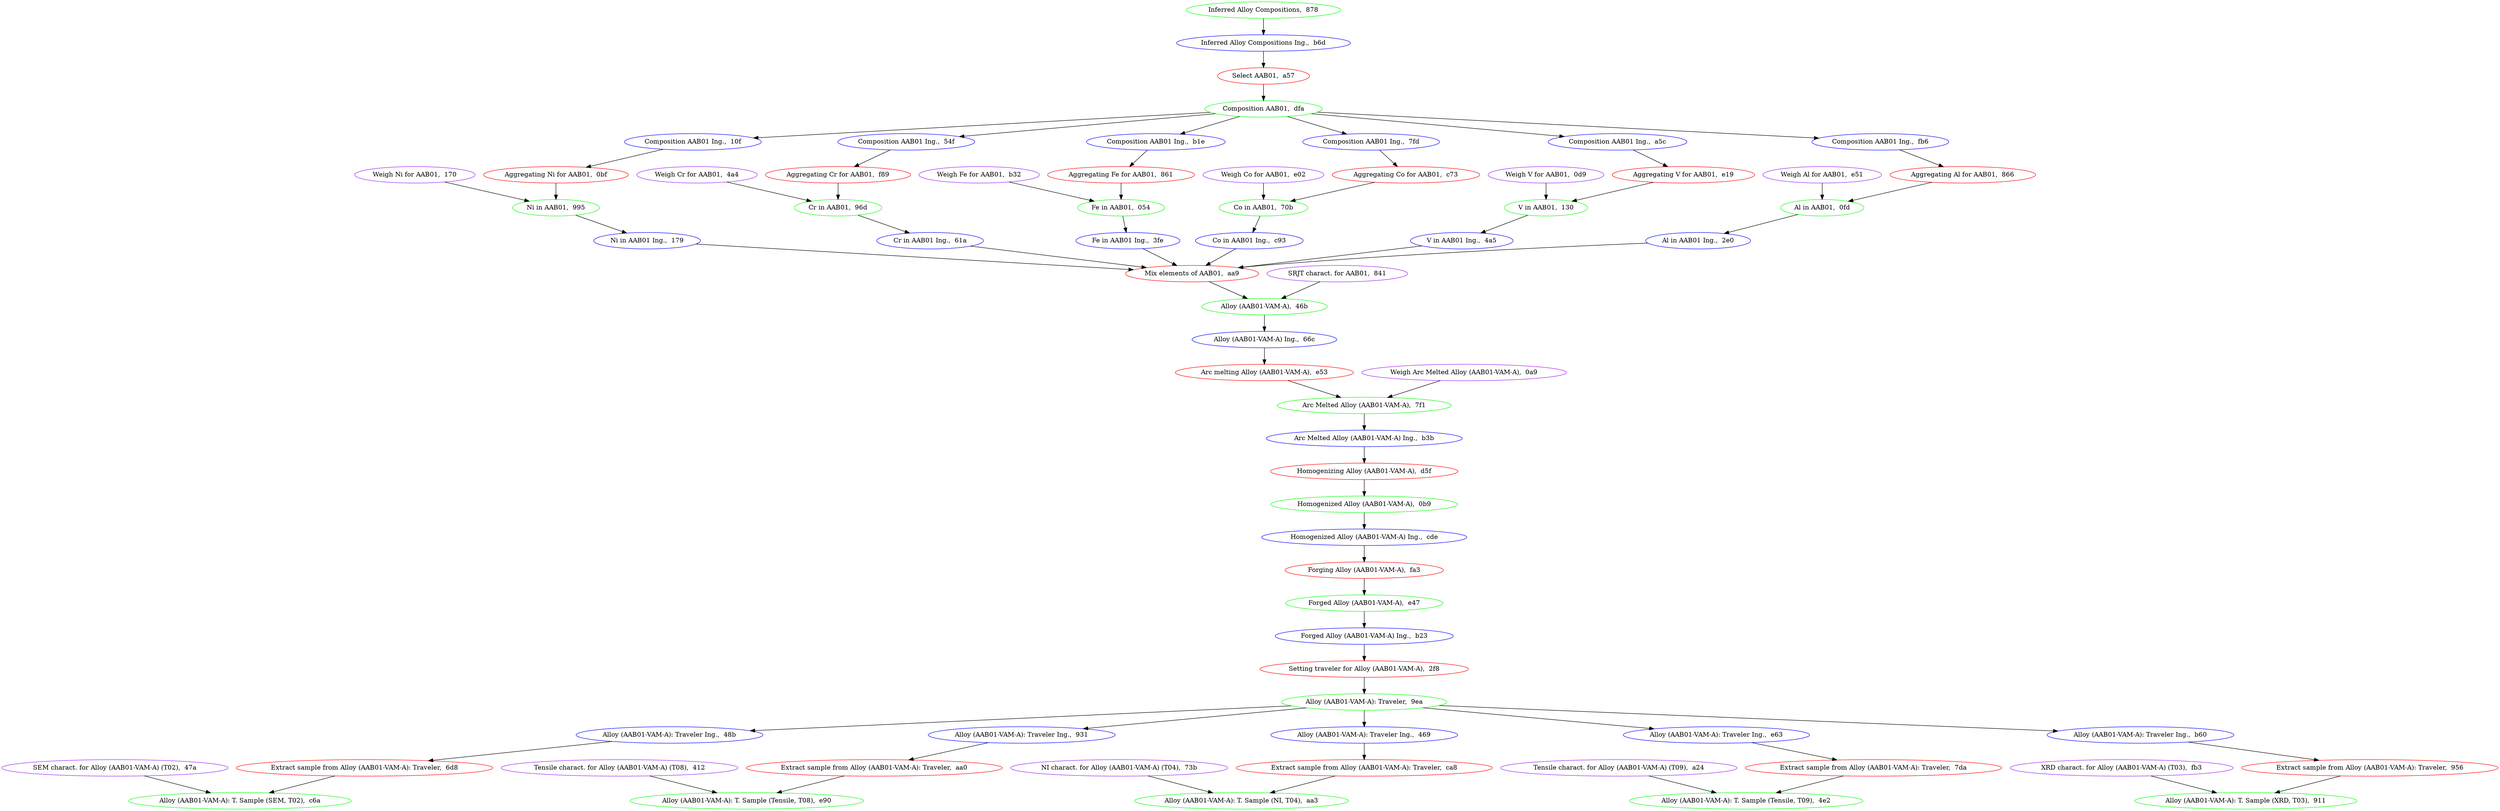 strict digraph "" {
	graph [bb="0,0,5451.1,1764"];
	node [label="\N",
		nodesep=0.4,
		ranksep=1
	];
	"Tensile charact. for Alloy (AAB01-VAM-A) (T08),  412"	 ["Elastic Modulus, GPa"="Elastic Modulus, GPa, 228.28198949128526 gigapascal",
		"Elongation, %"="Elongation, %, 37.76296231554319 dimensionless",
		"Strain Hardening, MPa"="Strain Hardening, MPa, -1666.4729082726535 megapascal",
		"UTS, MPa"="UTS, MPa, 1063.7926747442789 megapascal",
		"Yield Strength, MPa"="Yield Strength, MPa, 502.3237512553356 megapascal",
		color=purple,
		dUTS_dY="dUTS_dY, 2.1177431329611642 dimensionless",
		height=0.5,
		pos="1349,90",
		tags="{0: 'composition_id::AAB01', 1: 'batch::A', 2: 'fabrication_method::VAM'}",
		width=7.1855];
	"Alloy (AAB01-VAM-A): T. Sample (Tensile, T08),  e90"	 [color=green,
		height=0.5,
		pos="1627,18",
		tags="{0: 'composition_id::AAB01', 1: 'batch::A', 2: 'fabrication_method::VAM'}",
		width=7.0771];
	"Tensile charact. for Alloy (AAB01-VAM-A) (T08),  412" -> "Alloy (AAB01-VAM-A): T. Sample (Tensile, T08),  e90"	 [pos="e,1559.8,35.393 1416.3,72.571 1456.6,62.129 1508,48.818 1549.9,37.956"];
	"Weigh Cr for AAB01,  4a4"	 ["Mass Loss"="Mass Loss, 0.0 gram",
		"Weighed Mass"="Weighed Mass, 2.7365 gram",
		color=purple,
		height=0.5,
		pos="1518,1386",
		tags="{0: 'composition_id::AAB01', 1: 'batch::A', 2: 'fabrication_method::VAM'}",
		width=3.6469];
	"Cr in AAB01,  96d"	 [color=green,
		height=0.5,
		pos="1826,1314",
		tags="{0: 'composition_id::AAB01', 1: 'batch::A', 2: 'fabrication_method::VAM'}",
		width=2.6539];
	"Weigh Cr for AAB01,  4a4" -> "Cr in AAB01,  96d"	 [pos="e,1765.9,1328 1584.4,1370.5 1635,1358.6 1704.4,1342.4 1755.9,1330.4"];
	"Cr in AAB01 Ing.,  61a"	 [color=blue,
		height=0.5,
		pos="2028,1242",
		width=3.2317];
	"Cr in AAB01,  96d" -> "Cr in AAB01 Ing.,  61a"	 [pos="e,1981.5,1258.6 1870.8,1298 1900.6,1287.4 1940,1273.4 1971.9,1262"];
	"Mix elements of AAB01,  aa9"	 [color=red,
		height=0.5,
		pos="2599,1170",
		tags="{0: 'composition_id::AAB01', 1: 'batch::A', 2: 'fabrication_method::VAM'}",
		width=4.0441];
	"Cr in AAB01 Ing.,  61a" -> "Mix elements of AAB01,  aa9"	 [pos="e,2496.9,1182.9 2118.5,1230.6 2218.3,1218 2379.2,1197.7 2486.9,1184.1"];
	"Alloy (AAB01-VAM-A),  46b"	 [color=green,
		height=0.5,
		pos="2757,1098",
		tags="{0: 'composition_id::AAB01', 1: 'batch::A', 2: 'fabrication_method::VAM'}",
		width=3.8094];
	"Mix elements of AAB01,  aa9" -> "Alloy (AAB01-VAM-A),  46b"	 [pos="e,2718.8,1115.4 2637.2,1152.6 2659,1142.7 2686.4,1130.2 2709.5,1119.6"];
	"Aggregating Fe for AAB01,  861"	 [color=red,
		height=0.5,
		pos="2444,1386",
		tags="{0: 'composition_id::AAB01', 1: 'batch::A', 2: 'fabrication_method::VAM'}",
		width=4.4593];
	"Fe in AAB01,  054"	 [color=green,
		height=0.5,
		pos="2444,1314",
		tags="{0: 'composition_id::AAB01', 1: 'batch::A', 2: 'fabrication_method::VAM'}",
		width=2.6359];
	"Aggregating Fe for AAB01,  861" -> "Fe in AAB01,  054"	 [pos="e,2444,1332.4 2444,1367.8 2444,1360.1 2444,1351 2444,1342.4"];
	"Fe in AAB01 Ing.,  3fe"	 [color=blue,
		height=0.5,
		pos="2459,1242",
		width=3.1594];
	"Fe in AAB01,  054" -> "Fe in AAB01 Ing.,  3fe"	 [pos="e,2455.1,1260.4 2447.8,1295.8 2449.4,1288.1 2451.3,1279 2453.1,1270.4"];
	"Fe in AAB01 Ing.,  3fe" -> "Mix elements of AAB01,  aa9"	 [pos="e,2564.7,1187.6 2492.5,1224.8 2511.5,1215 2535.3,1202.7 2555.7,1192.3"];
	"Aggregating V for AAB01,  e19"	 [color=red,
		height=0.5,
		pos="3671,1386",
		tags="{0: 'composition_id::AAB01', 1: 'batch::A', 2: 'fabrication_method::VAM'}",
		width=4.3149];
	"V in AAB01,  130"	 [color=green,
		height=0.5,
		pos="3371,1314",
		tags="{0: 'composition_id::AAB01', 1: 'batch::A', 2: 'fabrication_method::VAM'}",
		width=2.5276];
	"Aggregating V for AAB01,  e19" -> "V in AAB01,  130"	 [pos="e,3429.3,1328 3603.3,1369.8 3554.3,1358 3488.3,1342.2 3439.2,1330.4"];
	"V in AAB01 Ing.,  4a5"	 [color=blue,
		height=0.5,
		pos="3186,1242",
		width=3.1053];
	"V in AAB01,  130" -> "V in AAB01 Ing.,  4a5"	 [pos="e,3229,1258.7 3329.5,1297.8 3302.6,1287.4 3267.3,1273.7 3238.5,1262.4"];
	"V in AAB01 Ing.,  4a5" -> "Mix elements of AAB01,  aa9"	 [pos="e,2702.3,1182.7 3096.8,1231.1 2993.9,1218.4 2824.5,1197.7 2712.3,1183.9"];
	"Alloy (AAB01-VAM-A): Traveler Ing.,  48b"	 [color=blue,
		height=0.5,
		pos="1458,162",
		width=5.6689];
	"Extract sample from Alloy (AAB01-VAM-A): Traveler,  6d8"	 [color=red,
		height=0.5,
		pos="791.98,90",
		tags="{0: 'composition_id::AAB01', 1: 'batch::A', 2: 'fabrication_method::VAM'}",
		width=7.7813];
	"Alloy (AAB01-VAM-A): Traveler Ing.,  48b" -> "Extract sample from Alloy (AAB01-VAM-A): Traveler,  6d8"	 [pos="e,935.25,105.49 1328.8,148.03 1219.1,136.17 1061.4,119.12 945.29,106.57"];
	"Alloy (AAB01-VAM-A): T. Sample (SEM, T02),  c6a"	 [color=green,
		height=0.5,
		pos="519.98,18",
		tags="{0: 'composition_id::AAB01', 1: 'batch::A', 2: 'fabrication_method::VAM'}",
		width=6.7522];
	"Extract sample from Alloy (AAB01-VAM-A): Traveler,  6d8" -> "Alloy (AAB01-VAM-A): T. Sample (SEM, T02),  c6a"	 [pos="e,585.52,35.35 725.79,72.479 686.42,62.058 636.34,48.802 595.44,37.976"];
	"Alloy (AAB01-VAM-A): Traveler,  9ea"	 [color=green,
		height=0.5,
		pos="2975,234",
		tags="{0: 'composition_id::AAB01', 1: 'batch::A', 2: 'fabrication_method::VAM'}",
		width=5.019];
	"Alloy (AAB01-VAM-A): Traveler,  9ea" -> "Alloy (AAB01-VAM-A): Traveler Ing.,  48b"	 [pos="e,1637.9,170.54 2811.6,226.24 2528.5,212.81 1948.5,185.28 1648,171.02"];
	"Alloy (AAB01-VAM-A): Traveler Ing.,  469"	 [color=blue,
		height=0.5,
		pos="2975,162",
		width=5.6689];
	"Alloy (AAB01-VAM-A): Traveler,  9ea" -> "Alloy (AAB01-VAM-A): Traveler Ing.,  469"	 [pos="e,2975,180.41 2975,215.83 2975,208.13 2975,198.97 2975,190.42"];
	"Alloy (AAB01-VAM-A): Traveler Ing.,  931"	 [color=blue,
		height=0.5,
		pos="2227,162",
		width=5.6689];
	"Alloy (AAB01-VAM-A): Traveler,  9ea" -> "Alloy (AAB01-VAM-A): Traveler Ing.,  931"	 [pos="e,2365,175.28 2844.7,221.46 2713.7,208.85 2512.1,189.44 2375.1,176.26"];
	"Alloy (AAB01-VAM-A): Traveler Ing.,  e63"	 [color=blue,
		height=0.5,
		pos="3744,162",
		width=5.6509];
	"Alloy (AAB01-VAM-A): Traveler,  9ea" -> "Alloy (AAB01-VAM-A): Traveler Ing.,  e63"	 [pos="e,3603.9,175.11 3106.7,221.66 3242,209 3452.2,189.32 3593.9,176.06"];
	"Alloy (AAB01-VAM-A): Traveler Ing.,  b60"	 [color=blue,
		height=0.5,
		pos="4670,162",
		width=5.6689];
	"Alloy (AAB01-VAM-A): Traveler,  9ea" -> "Alloy (AAB01-VAM-A): Traveler Ing.,  b60"	 [pos="e,4486,169.81 3141.4,226.93 3456.7,213.54 4139.9,184.52 4475.7,170.25"];
	"Extract sample from Alloy (AAB01-VAM-A): Traveler,  ca8"	 [color=red,
		height=0.5,
		pos="2975,90",
		tags="{0: 'composition_id::AAB01', 1: 'batch::A', 2: 'fabrication_method::VAM'}",
		width=7.7632];
	"Alloy (AAB01-VAM-A): Traveler Ing.,  469" -> "Extract sample from Alloy (AAB01-VAM-A): Traveler,  ca8"	 [pos="e,2975,108.41 2975,143.83 2975,136.13 2975,126.97 2975,118.42"];
	"Extract sample from Alloy (AAB01-VAM-A): Traveler,  aa0"	 [color=red,
		height=0.5,
		pos="1905,90",
		tags="{0: 'composition_id::AAB01', 1: 'batch::A', 2: 'fabrication_method::VAM'}",
		width=7.7632];
	"Alloy (AAB01-VAM-A): Traveler Ing.,  931" -> "Extract sample from Alloy (AAB01-VAM-A): Traveler,  aa0"	 [pos="e,1982.4,107.32 2151.9,145.21 2104.2,134.54 2042.2,120.68 1992.2,109.51"];
	"Extract sample from Alloy (AAB01-VAM-A): Traveler,  7da"	 [color=red,
		height=0.5,
		pos="4087,90",
		tags="{0: 'composition_id::AAB01', 1: 'batch::A', 2: 'fabrication_method::VAM'}",
		width=7.7813];
	"Alloy (AAB01-VAM-A): Traveler Ing.,  e63" -> "Extract sample from Alloy (AAB01-VAM-A): Traveler,  7da"	 [pos="e,4005,107.21 3823.1,145.39 3874.4,134.62 3941.5,120.55 3995.1,109.28"];
	"Extract sample from Alloy (AAB01-VAM-A): Traveler,  956"	 [color=red,
		height=0.5,
		pos="5171,90",
		tags="{0: 'composition_id::AAB01', 1: 'batch::A', 2: 'fabrication_method::VAM'}",
		width=7.7813];
	"Alloy (AAB01-VAM-A): Traveler Ing.,  b60" -> "Extract sample from Alloy (AAB01-VAM-A): Traveler,  956"	 [pos="e,5056.4,106.46 4776.8,146.64 4855.8,135.29 4963.6,119.81 5046.5,107.9"];
	"Alloy (AAB01-VAM-A): T. Sample (NI, T04),  aa3"	 [color=green,
		height=0.5,
		pos="2707,18",
		tags="{0: 'composition_id::AAB01', 1: 'batch::A', 2: 'fabrication_method::VAM'}",
		width=6.4814];
	"Extract sample from Alloy (AAB01-VAM-A): Traveler,  ca8" -> "Alloy (AAB01-VAM-A): T. Sample (NI, T04),  aa3"	 [pos="e,2771.6,35.35 2909.8,72.479 2871,62.058 2821.6,48.802 2781.3,37.976"];
	"Extract sample from Alloy (AAB01-VAM-A): Traveler,  aa0" -> "Alloy (AAB01-VAM-A): T. Sample (Tensile, T08),  e90"	 [pos="e,1694.5,35.475 1837.3,72.479 1797.2,62.074 1746.1,48.844 1704.3,38.027"];
	"Alloy (AAB01-VAM-A): T. Sample (Tensile, T09),  4e2"	 [color=green,
		height=0.5,
		pos="3809,18",
		tags="{0: 'composition_id::AAB01', 1: 'batch::A', 2: 'fabrication_method::VAM'}",
		width=7.0771];
	"Extract sample from Alloy (AAB01-VAM-A): Traveler,  7da" -> "Alloy (AAB01-VAM-A): T. Sample (Tensile, T09),  4e2"	 [pos="e,3876.5,35.475 4019.3,72.479 3979.2,62.074 3928.1,48.844 3886.3,38.027"];
	"Alloy (AAB01-VAM-A): T. Sample (XRD, T03),  911"	 [color=green,
		height=0.5,
		pos="4900,18",
		tags="{0: 'composition_id::AAB01', 1: 'batch::A', 2: 'fabrication_method::VAM'}",
		width=6.7341];
	"Extract sample from Alloy (AAB01-VAM-A): Traveler,  956" -> "Alloy (AAB01-VAM-A): T. Sample (XRD, T03),  911"	 [pos="e,4965.3,35.35 5105,72.479 5065.8,62.058 5015.9,48.802 4975.2,37.976"];
	"Alloy (AAB01-VAM-A) Ing.,  66c"	 [color=blue,
		height=0.5,
		pos="2757,1026",
		width=4.3871];
	"Alloy (AAB01-VAM-A),  46b" -> "Alloy (AAB01-VAM-A) Ing.,  66c"	 [pos="e,2757,1044.4 2757,1079.8 2757,1072.1 2757,1063 2757,1054.4"];
	"Arc melting Alloy (AAB01-VAM-A),  e53"	 ["Argon Pressure"="Argon Pressure, 850-900",
		Diffusion="Diffusion, Before Each Melt",
		"Ingot Location"="Ingot Location, 3.0 dimensionless",
		"Initial Purging Times"="Initial Purging Times, 3.0 hour",
		"Vacuum Before Melt"="Vacuum Before Melt, 5e-05 dimensionless",
		color=red,
		height=0.5,
		pos="2757,954",
		tags="{0: 'composition_id::AAB01', 1: 'batch::A', 2: 'fabrication_method::VAM', 3: 'start_date::2022-11-03', 4: 'finish_date::2022-11-05', \
5: 'time_spent::3', 6: 'Full Ingot::7::175', 7: 'Full Ingot::6::145', 8: 'Full Ingot::5::145', 9: 'Full Ingot::4::145', 10: 'Full \
Ingot::3::145', 11: 'Full Ingot::2::145', 12: 'Full Ingot::1::110', 13: '3 Part Sections::3::110', 14: '3 Part Sections::2::90', \
15: '3 Part Sections::1::90'}",
		width=5.3981];
	"Alloy (AAB01-VAM-A) Ing.,  66c" -> "Arc melting Alloy (AAB01-VAM-A),  e53"	 [pos="e,2757,972.41 2757,1007.8 2757,1000.1 2757,990.97 2757,982.42"];
	"Arc Melted Alloy (AAB01-VAM-A),  7f1"	 [color=green,
		height=0.5,
		pos="2975,882",
		tags="{0: 'composition_id::AAB01', 1: 'batch::A', 2: 'fabrication_method::VAM'}",
		width=5.2718];
	"Arc melting Alloy (AAB01-VAM-A),  e53" -> "Arc Melted Alloy (AAB01-VAM-A),  7f1"	 [pos="e,2922.6,899.31 2809.5,936.66 2840.5,926.41 2880,913.35 2912.7,902.58"];
	"Forged Alloy (AAB01-VAM-A),  e47"	 [color=green,
		height=0.5,
		pos="2975,450",
		tags="{0: 'composition_id::AAB01', 1: 'batch::A', 2: 'fabrication_method::VAM'}",
		width=4.7843];
	"Forged Alloy (AAB01-VAM-A) Ing.,  b23"	 [color=blue,
		height=0.5,
		pos="2975,378",
		width=5.3981];
	"Forged Alloy (AAB01-VAM-A),  e47" -> "Forged Alloy (AAB01-VAM-A) Ing.,  b23"	 [pos="e,2975,396.41 2975,431.83 2975,424.13 2975,414.97 2975,406.42"];
	"Setting traveler for Alloy (AAB01-VAM-A),  2f8"	 [color=red,
		height=0.5,
		pos="2975,306",
		tags="{0: 'composition_id::AAB01', 1: 'batch::A', 2: 'fabrication_method::VAM'}",
		width=6.3189];
	"Forged Alloy (AAB01-VAM-A) Ing.,  b23" -> "Setting traveler for Alloy (AAB01-VAM-A),  2f8"	 [pos="e,2975,324.41 2975,359.83 2975,352.13 2975,342.97 2975,334.42"];
	"Setting traveler for Alloy (AAB01-VAM-A),  2f8" -> "Alloy (AAB01-VAM-A): Traveler,  9ea"	 [pos="e,2975,252.41 2975,287.83 2975,280.13 2975,270.97 2975,262.42"];
	"Forging Alloy (AAB01-VAM-A),  fa3"	 ["Maximum Load Step"="Maximum Load Step, 76.89 pascal",
		"Press Temperature"="Press Temperature, 390.0 kelvin",
		"Soak Time"="Soak Time, 30.0 minute",
		Temperature="Temperature, 1150.0 kelvin",
		color=red,
		height=0.5,
		pos="2975,522",
		tags="{0: 'composition_id::AAB01', 1: 'batch::A', 2: 'fabrication_method::VAM', 3: 'start_date::2022-11-08', 4: 'finish_date::2022-11-19', \
5: 'time_spent::7'}",
		width=4.8024];
	"Forging Alloy (AAB01-VAM-A),  fa3" -> "Forged Alloy (AAB01-VAM-A),  e47"	 [pos="e,2975,468.41 2975,503.83 2975,496.13 2975,486.97 2975,478.42"];
	"Composition AAB01 Ing.,  10f"	 [color=blue,
		height=0.5,
		pos="1509,1458",
		width=4.1524];
	"Aggregating Ni for AAB01,  0bf"	 [color=red,
		height=0.5,
		pos="1211,1386",
		tags="{0: 'composition_id::AAB01', 1: 'batch::A', 2: 'fabrication_method::VAM'}",
		width=4.3871];
	"Composition AAB01 Ing.,  10f" -> "Aggregating Ni for AAB01,  0bf"	 [pos="e,1278.4,1402.3 1442.1,1441.8 1396.5,1430.8 1336,1416.2 1288.4,1404.7"];
	"Ni in AAB01,  995"	 [color=green,
		height=0.5,
		pos="1211,1314",
		tags="{0: 'composition_id::AAB01', 1: 'batch::A', 2: 'fabrication_method::VAM'}",
		width=2.6359];
	"Aggregating Ni for AAB01,  0bf" -> "Ni in AAB01,  995"	 [pos="e,1211,1332.4 1211,1367.8 1211,1360.1 1211,1351 1211,1342.4"];
	"Ni in AAB01 Ing.,  179"	 [color=blue,
		height=0.5,
		pos="1410,1242",
		width=3.2317];
	"Ni in AAB01,  995" -> "Ni in AAB01 Ing.,  179"	 [pos="e,1364.2,1258.6 1255.1,1298 1284.5,1287.4 1323.3,1273.4 1354.7,1262"];
	"Ni in AAB01 Ing.,  179" -> "Mix elements of AAB01,  aa9"	 [pos="e,2468.2,1177.9 1518.4,1235.4 1734.3,1222.4 2217.7,1193.1 2458,1178.5"];
	"Composition AAB01,  dfa"	 [color=green,
		file_links="{0: '/srv/hemi01-j01/openmsimodel/examples/birdshot/data/AAB/VAM/A/AAB01/T01', 1: '/srv/hemi01-j01/openmsimodel/examples/birdshot/\
data/AAB/VAM/A/AAB01/T01/T05'}",
		height=0.5,
		pos="2754,1530",
		tags="{0: 'composition_id::AAB01', 1: 'batch::A', 2: 'fabrication_method::VAM', 3: 'Co::50', 4: 'Cr::10', 5: 'Fe::15', 6: 'Ni::15', 7: '\
V::10', 8: 'Al::0'}",
		width=3.5566];
	"Composition AAB01,  dfa" -> "Composition AAB01 Ing.,  10f"	 [pos="e,1643.5,1465.9 2635.3,1523.2 2457.4,1513 2111.2,1493.1 1817,1476 1763.7,1472.9 1705.3,1469.5 1653.7,1466.5"];
	"Composition AAB01 Ing.,  b1e"	 [color=blue,
		height=0.5,
		pos="2519,1458",
		width=4.2066];
	"Composition AAB01,  dfa" -> "Composition AAB01 Ing.,  b1e"	 [pos="e,2574,1474.9 2700.4,1513.6 2665.7,1502.9 2620.3,1489 2583.6,1477.8"];
	"Composition AAB01 Ing.,  54f"	 [color=blue,
		height=0.5,
		pos="1975,1458",
		width=4.1524];
	"Composition AAB01,  dfa" -> "Composition AAB01 Ing.,  54f"	 [pos="e,2093.6,1469 2646.9,1520.1 2505.2,1507 2255.8,1484 2103.9,1469.9"];
	"Composition AAB01 Ing.,  7fd"	 [color=blue,
		height=0.5,
		pos="2989,1458",
		width=4.1524];
	"Composition AAB01,  dfa" -> "Composition AAB01 Ing.,  7fd"	 [pos="e,2934,1474.9 2807.6,1513.6 2842.3,1502.9 2887.7,1489 2924.3,1477.8"];
	"Composition AAB01 Ing.,  a5c"	 [color=blue,
		height=0.5,
		pos="3527,1458",
		width=4.2066];
	"Composition AAB01,  dfa" -> "Composition AAB01 Ing.,  a5c"	 [pos="e,3407.6,1469.1 2861.1,1520 3001.3,1507 3246.8,1484.1 3397.4,1470.1"];
	"Composition AAB01 Ing.,  fb6"	 [color=blue,
		height=0.5,
		pos="4101,1458",
		width=4.1524];
	"Composition AAB01,  dfa" -> "Composition AAB01 Ing.,  fb6"	 [pos="e,3964.2,1465.3 2873.8,1523.6 3120.7,1510.4 3685.4,1480.2 3953.9,1465.9"];
	"Composition AAB01 Ing.,  b1e" -> "Aggregating Fe for AAB01,  861"	 [pos="e,2462.6,1403.9 2500.1,1439.8 2490.9,1431.1 2479.8,1420.4 2469.9,1410.9"];
	"Aggregating Cr for AAB01,  f89"	 [color=red,
		height=0.5,
		pos="1826,1386",
		tags="{0: 'composition_id::AAB01', 1: 'batch::A', 2: 'fabrication_method::VAM'}",
		width=4.4052];
	"Composition AAB01 Ing.,  54f" -> "Aggregating Cr for AAB01,  f89"	 [pos="e,1862.3,1403.6 1938.5,1440.4 1918.3,1430.6 1893.1,1418.4 1871.6,1408"];
	"Aggregating Co for AAB01,  c73"	 [color=red,
		height=0.5,
		pos="3065,1386",
		tags="{0: 'composition_id::AAB01', 1: 'batch::A', 2: 'fabrication_method::VAM'}",
		width=4.4774];
	"Composition AAB01 Ing.,  7fd" -> "Aggregating Co for AAB01,  c73"	 [pos="e,3046.1,1403.9 3008.2,1439.8 3017.4,1431.1 3028.6,1420.4 3038.7,1410.9"];
	"Composition AAB01 Ing.,  a5c" -> "Aggregating V for AAB01,  e19"	 [pos="e,3635.6,1403.7 3562.2,1440.4 3581.6,1430.7 3605.8,1418.6 3626.4,1408.3"];
	"Aggregating Al for AAB01,  866"	 [color=red,
		height=0.5,
		pos="4281,1386",
		tags="{0: 'composition_id::AAB01', 1: 'batch::A', 2: 'fabrication_method::VAM'}",
		width=4.4232];
	"Composition AAB01 Ing.,  fb6" -> "Aggregating Al for AAB01,  866"	 [pos="e,4237.6,1403.4 4144.1,1440.8 4169.3,1430.7 4201.3,1417.9 4228,1407.2"];
	"Aggregating Cr for AAB01,  f89" -> "Cr in AAB01,  96d"	 [pos="e,1826,1332.4 1826,1367.8 1826,1360.1 1826,1351 1826,1342.4"];
	"Co in AAB01,  70b"	 [color=green,
		height=0.5,
		pos="2754,1314",
		tags="{0: 'composition_id::AAB01', 1: 'batch::A', 2: 'fabrication_method::VAM'}",
		width=2.69];
	"Aggregating Co for AAB01,  c73" -> "Co in AAB01,  70b"	 [pos="e,2814.7,1328.1 2994.8,1369.8 2944,1358 2875.6,1342.2 2824.7,1330.4"];
	"Al in AAB01,  0fd"	 [color=green,
		height=0.5,
		pos="3974,1314",
		tags="{0: 'composition_id::AAB01', 1: 'batch::A', 2: 'fabrication_method::VAM'}",
		width=2.5276];
	"Aggregating Al for AAB01,  866" -> "Al in AAB01,  0fd"	 [pos="e,4032.7,1327.8 4211.7,1369.8 4161.1,1357.9 4092.9,1341.9 4042.5,1330.1"];
	"Weigh Ni for AAB01,  170"	 ["Mass Loss"="Mass Loss, 0.0 gram",
		"Weighed Mass"="Weighed Mass, 4.6323 gram",
		color=purple,
		height=0.5,
		pos="903.98,1386",
		tags="{0: 'composition_id::AAB01', 1: 'batch::A', 2: 'fabrication_method::VAM'}",
		width=3.6469];
	"Weigh Ni for AAB01,  170" -> "Ni in AAB01,  995"	 [pos="e,1151.2,1328 970.59,1370.4 1021,1358.6 1090.1,1342.4 1141.3,1330.4"];
	"Inferred Alloy Compositions,  878"	 [color=green,
		file_links="{0: '/srv/hemi01-j01/openmsimodel/examples/birdshot/Sample Data/Iteration2_AAB/HTMDEC AAB Summary Synthesis Results.xlsx'}",
		height=0.5,
		pos="2754,1746",
		tags="{0: 'AAB01::Co::50', 1: 'AAB01::Cr::10', 2: 'AAB01::Fe::15', 3: 'AAB01::Ni::15', 4: 'AAB01::V::10', 5: 'AAB01::Al::0', 6: 'AAB02::\
Co::5', 7: 'AAB02::Cr::0', 8: 'AAB02::Fe::75', 9: 'AAB02::Ni::20', 10: 'AAB02::V::0', 11: 'AAB02::Al::0', 12: 'AAB03::Co::25', 13: '\
AAB03::Cr::10', 14: 'AAB03::Fe::35', 15: 'AAB03::Ni::25', 16: 'AAB03::V::5', 17: 'AAB03::Al::0', 18: 'AAB04::Co::25', 19: 'AAB04::\
Cr::10', 20: 'AAB04::Fe::25', 21: 'AAB04::Ni::35', 22: 'AAB04::V::5', 23: 'AAB04::Al::0', 24: 'AAB05::Co::25', 25: 'AAB05::Cr::5', \
26: 'AAB05::Fe::10', 27: 'AAB05::Ni::50', 28: 'AAB05::V::10', 29: 'AAB05::Al::0', 30: 'AAB06::Co::30', 31: 'AAB06::Cr::20', 32: '\
AAB06::Fe::5', 33: 'AAB06::Ni::40', 34: 'AAB06::V::5', 35: 'AAB06::Al::0', 36: 'AAB07::Co::40', 37: 'AAB07::Cr::15', 38: 'AAB07::\
Fe::5', 39: 'AAB07::Ni::30', 40: 'AAB07::V::10', 41: 'AAB07::Al::0', 42: 'AAB08::Co::5', 43: 'AAB08::Cr::10', 44: 'AAB08::Fe::30', \
45: 'AAB08::Ni::50', 46: 'AAB08::V::5', 47: 'AAB08::Al::0', 48: 'AAB09::Co::30', 49: 'AAB09::Cr::0', 50: 'AAB09::Fe::30', 51: 'AAB09::\
Ni::35', 52: 'AAB09::V::5', 53: 'AAB09::Al::0', 54: 'AAB10::Co::20', 55: 'AAB10::Cr::5', 56: 'AAB10::Fe::25', 57: 'AAB10::Ni::45', \
58: 'AAB10::V::0', 59: 'AAB10::Al::5', 60: 'AAB11::Co::5', 61: 'AAB11::Cr::20', 62: 'AAB11::Fe::10', 63: 'AAB11::Ni::55.00000000000001', \
64: 'AAB11::V::10', 65: 'AAB11::Al::0', 66: 'AAB12::Co::15', 67: 'AAB12::Cr::5', 68: 'AAB12::Fe::20', 69: 'AAB12::Ni::40', 70: '\
AAB12::V::20', 71: 'AAB12::Al::0', 72: 'AAB13::Co::5', 73: 'AAB13::Cr::10', 74: 'AAB13::Fe::35', 75: 'AAB13::Ni::45', 76: 'AAB13::\
V::0', 77: 'AAB13::Al::5', 78: 'AAB14::Co::10', 79: 'AAB14::Cr::0', 80: 'AAB14::Fe::30', 81: 'AAB14::Ni::50', 82: 'AAB14::V::5', \
83: 'AAB14::Al::5', 84: 'AAB15::Co::5', 85: 'AAB15::Cr::10', 86: 'AAB15::Fe::20', 87: 'AAB15::Ni::55.00000000000001', 88: 'AAB15::\
V::5', 89: 'AAB15::Al::5', 90: 'AAB16::Co::5', 91: 'AAB16::Cr::0', 92: 'AAB16::Fe::15', 93: 'AAB16::Ni::65', 94: 'AAB16::V::0', \
95: 'AAB16::Al::15'}",
		width=4.676];
	"Inferred Alloy Compositions Ing.,  b6d"	 [color=blue,
		height=0.5,
		pos="2754,1674",
		width=5.2718];
	"Inferred Alloy Compositions,  878" -> "Inferred Alloy Compositions Ing.,  b6d"	 [pos="e,2754,1692.4 2754,1727.8 2754,1720.1 2754,1711 2754,1702.4"];
	"Select AAB01,  a57"	 [color=red,
		file_links="{0: '/srv/hemi01-j01/openmsimodel/examples/birdshot/data/AAB/VAM/A/AAB01/T01', 1: '/srv/hemi01-j01/openmsimodel/examples/birdshot/\
data/AAB/VAM/A/AAB01/T01/T05'}",
		height=0.5,
		pos="2754,1602",
		tags="{0: 'composition_id::AAB01', 1: 'batch::A', 2: 'fabrication_method::VAM', 3: 'Co::50', 4: 'Cr::10', 5: 'Fe::15', 6: 'Ni::15', 7: '\
V::10', 8: 'Al::0'}",
		width=2.7984];
	"Inferred Alloy Compositions Ing.,  b6d" -> "Select AAB01,  a57"	 [pos="e,2754,1620.4 2754,1655.8 2754,1648.1 2754,1639 2754,1630.4"];
	"Select AAB01,  a57" -> "Composition AAB01,  dfa"	 [pos="e,2754,1548.4 2754,1583.8 2754,1576.1 2754,1567 2754,1558.4"];
	"Al in AAB01 Ing.,  2e0"	 [color=blue,
		height=0.5,
		pos="3702,1242",
		width=3.1775];
	"Al in AAB01 Ing.,  2e0" -> "Mix elements of AAB01,  aa9"	 [pos="e,2701.9,1182.8 3592.6,1236.6 3379.1,1225.9 2913.9,1201.8 2754,1188 2740.4,1186.8 2726.2,1185.4 2712.1,1183.9"];
	"Al in AAB01,  0fd" -> "Al in AAB01 Ing.,  2e0"	 [pos="e,3760.8,1257.6 3919.3,1299.5 3876.5,1288.2 3816.8,1272.4 3770.7,1260.2"];
	"Weigh Co for AAB01,  e02"	 ["Mass Loss"="Mass Loss, 0.0 gram",
		"Weighed Mass"="Weighed Mass, 15.5252 gram",
		color=purple,
		height=0.5,
		pos="2754,1386",
		tags="{0: 'composition_id::AAB01', 1: 'batch::A', 2: 'fabrication_method::VAM'}",
		width=3.665];
	"Weigh Co for AAB01,  e02" -> "Co in AAB01,  70b"	 [pos="e,2754,1332.4 2754,1367.8 2754,1360.1 2754,1351 2754,1342.4"];
	"Co in AAB01 Ing.,  c93"	 [color=blue,
		height=0.5,
		pos="2724,1242",
		width=3.2678];
	"Co in AAB01,  70b" -> "Co in AAB01 Ing.,  c93"	 [pos="e,2731.7,1260.4 2746.4,1295.8 2743.1,1288 2739.2,1278.6 2735.6,1269.9"];
	"Co in AAB01 Ing.,  c93" -> "Mix elements of AAB01,  aa9"	 [pos="e,2629.8,1187.8 2693.7,1224.6 2677.2,1215.1 2656.6,1203.2 2638.8,1193"];
	"Tensile charact. for Alloy (AAB01-VAM-A) (T09),  a24"	 ["Elastic Modulus, GPa"="Elastic Modulus, GPa, 231.28179906377034 gigapascal",
		"Elongation, %"="Elongation, %, 31.351181385490822 dimensionless",
		"Strain Hardening, MPa"="Strain Hardening, MPa, -1948.45757317272 megapascal",
		"UTS, MPa"="UTS, MPa, 1012.9387806209199 megapascal",
		"Yield Strength, MPa"="Yield Strength, MPa, 576.1429261274045 megapascal",
		color=purple,
		dUTS_dY="dUTS_dY, 1.7581380152134771 dimensionless",
		height=0.5,
		pos="3531,90",
		tags="{0: 'composition_id::AAB01', 1: 'batch::A', 2: 'fabrication_method::VAM'}",
		width=7.1674];
	"Tensile charact. for Alloy (AAB01-VAM-A) (T09),  a24" -> "Alloy (AAB01-VAM-A): T. Sample (Tensile, T09),  4e2"	 [pos="e,3741.8,35.393 3598.3,72.571 3638.6,62.129 3690,48.818 3731.9,37.956"];
	"Weigh Fe for AAB01,  b32"	 ["Mass Loss"="Mass Loss, 0.0 gram",
		"Weighed Mass"="Weighed Mass, 4.418 gram",
		color=purple,
		height=0.5,
		pos="2134,1386",
		tags="{0: 'composition_id::AAB01', 1: 'batch::A', 2: 'fabrication_method::VAM'}",
		width=3.6469];
	"Weigh Fe for AAB01,  b32" -> "Fe in AAB01,  054"	 [pos="e,2383.8,1328 2200.9,1370.5 2251.9,1358.6 2322.2,1342.3 2374,1330.3"];
	"NI charact. for Alloy (AAB01-VAM-A) (T04),  73b"	 [color=purple,
		height=0.5,
		pos="2440,90",
		tags="{0: 'composition_id::AAB01', 1: 'batch::A', 2: 'fabrication_method::VAM'}",
		width=6.5897];
	"NI charact. for Alloy (AAB01-VAM-A) (T04),  73b" -> "Alloy (AAB01-VAM-A): T. Sample (NI, T04),  aa3"	 [pos="e,2642.8,35.312 2504.3,72.663 2543,62.207 2592.6,48.847 2633,37.953"];
	"Arc Melted Alloy (AAB01-VAM-A) Ing.,  b3b"	 [color=blue,
		height=0.5,
		pos="2975,810",
		width=5.9398];
	"Arc Melted Alloy (AAB01-VAM-A),  7f1" -> "Arc Melted Alloy (AAB01-VAM-A) Ing.,  b3b"	 [pos="e,2975,828.41 2975,863.83 2975,856.13 2975,846.97 2975,838.42"];
	"Homogenizing Alloy (AAB01-VAM-A),  d5f"	 [Atmosphere="Atmosphere, Ar",
		"Cooling Rate"="Cooling Rate, FC",
		Duration="Duration, 24.0 hour",
		Pressure="Pressure, 5.0 pascal",
		"Purging Sequence 1 Pressure"="Purging Sequence 1 Pressure, 4.4e-05 pascal",
		"Purging Sequence 2 Pressure"="Purging Sequence 2 Pressure, 3.7e-05 pascal",
		"Purging Sequence 3 Pressure"="Purging Sequence 3 Pressure, 1.8e-05 pascal",
		"Purging Sequence 4 Pressure"="Purging Sequence 4 Pressure, 1.8e-05 pascal",
		Temperature="Temperature, 1150.0 kelvin",
		color=red,
		height=0.5,
		pos="2975,738",
		tags="{0: 'composition_id::AAB01', 1: 'batch::A', 2: 'fabrication_method::VAM', 3: 'start_date::2022-11-05', 4: 'finish_date::2022-11-09', \
5: 'time_spent::6'}",
		width=5.687];
	"Arc Melted Alloy (AAB01-VAM-A) Ing.,  b3b" -> "Homogenizing Alloy (AAB01-VAM-A),  d5f"	 [pos="e,2975,756.41 2975,791.83 2975,784.13 2975,774.97 2975,766.42"];
	"Weigh Arc Melted Alloy (AAB01-VAM-A),  0a9"	 ["Mass Loss"="Mass Loss, 0.03 gram",
		"Weighed Mass"="Weighed Mass, 29.983 gram",
		color=purple,
		height=0.5,
		pos="3193,954",
		tags="{0: 'composition_id::AAB01', 1: 'batch::A', 2: 'fabrication_method::VAM'}",
		width=6.2106];
	"Weigh Arc Melted Alloy (AAB01-VAM-A),  0a9" -> "Arc Melted Alloy (AAB01-VAM-A),  7f1"	 [pos="e,3027.5,899.35 3139.9,936.48 3109,926.26 3069.8,913.31 3037.3,902.6"];
	"Homogenized Alloy (AAB01-VAM-A),  0b9"	 [color=green,
		height=0.5,
		pos="2975,666",
		tags="{0: 'composition_id::AAB01', 1: 'batch::A', 2: 'fabrication_method::VAM'}",
		width=5.6689];
	"Homogenizing Alloy (AAB01-VAM-A),  d5f" -> "Homogenized Alloy (AAB01-VAM-A),  0b9"	 [pos="e,2975,684.41 2975,719.83 2975,712.13 2975,702.97 2975,694.42"];
	"SEM charact. for Alloy (AAB01-VAM-A) (T02),  47a"	 [color=purple,
		height=0.5,
		pos="246.98,90",
		tags="{0: 'composition_id::AAB01', 1: 'batch::A', 2: 'fabrication_method::VAM'}",
		width=6.8605];
	"SEM charact. for Alloy (AAB01-VAM-A) (T02),  47a" -> "Alloy (AAB01-VAM-A): T. Sample (SEM, T02),  c6a"	 [pos="e,454.03,35.393 313.06,72.571 352.65,62.129 403.13,48.818 444.31,37.956"];
	"Homogenized Alloy (AAB01-VAM-A) Ing.,  cde"	 [color=blue,
		height=0.5,
		pos="2975,594",
		width=6.2286];
	"Homogenized Alloy (AAB01-VAM-A),  0b9" -> "Homogenized Alloy (AAB01-VAM-A) Ing.,  cde"	 [pos="e,2975,612.41 2975,647.83 2975,640.13 2975,630.97 2975,622.42"];
	"Homogenized Alloy (AAB01-VAM-A) Ing.,  cde" -> "Forging Alloy (AAB01-VAM-A),  fa3"	 [pos="e,2975,540.41 2975,575.83 2975,568.13 2975,558.97 2975,550.42"];
	"Weigh V for AAB01,  0d9"	 ["Mass Loss"="Mass Loss, 0.0 gram",
		"Weighed Mass"="Weighed Mass, 2.6805 gram",
		color=purple,
		height=0.5,
		pos="3371,1386",
		tags="{0: 'composition_id::AAB01', 1: 'batch::A', 2: 'fabrication_method::VAM'}",
		width=3.5205];
	"Weigh V for AAB01,  0d9" -> "V in AAB01,  130"	 [pos="e,3371,1332.4 3371,1367.8 3371,1360.1 3371,1351 3371,1342.4"];
	"Weigh Al for AAB01,  e51"	 ["Mass Loss"="Mass Loss, 0.0 gram",
		"Weighed Mass"="Weighed Mass, 0.0 gram",
		color=purple,
		height=0.5,
		pos="3974,1386",
		tags="{0: 'composition_id::AAB01', 1: 'batch::A', 2: 'fabrication_method::VAM'}",
		width=3.5927];
	"Weigh Al for AAB01,  e51" -> "Al in AAB01,  0fd"	 [pos="e,3974,1332.4 3974,1367.8 3974,1360.1 3974,1351 3974,1342.4"];
	"XRD charact. for Alloy (AAB01-VAM-A) (T03),  fb3"	 ["Hardness, HV"="Hardness, HV, 238.1 pascal",
		"Lattice Parameter"="Lattice Parameter, 3.5654121415971916 centimeter",
		Phase="Phase, FCC",
		"SD, HV"="SD, HV, 2.062765134473628 pascal",
		color=purple,
		height=0.5,
		pos="4629,90",
		tags="{0: 'composition_id::AAB01', 1: 'batch::A', 2: 'fabrication_method::VAM'}",
		width=6.7702];
	"XRD charact. for Alloy (AAB01-VAM-A) (T03),  fb3" -> "Alloy (AAB01-VAM-A): T. Sample (XRD, T03),  911"	 [pos="e,4834.5,35.393 4694.6,72.571 4733.8,62.151 4783.8,48.874 4824.6,38.024"];
	"SRJT charact. for AAB01,  841"	 ["Avg. Corrected Hardness (Gpa)"="Avg. Corrected Hardness (Gpa), 2.67949162111111 gigapascal",
		"Avg. Corrected Modulus (Gpa)"="Avg. Corrected Modulus (Gpa), 194.270378133333 gigapascal",
		"Avg. Pile-up Ratio"="Avg. Pile-up Ratio, 91.1395333333333 dimensionless",
		"Avg. Raw Hardness (Gpa)"="Avg. Raw Hardness (Gpa), 2.94 gigapascal",
		"Avg. Raw Modulus (Gpa)"="Avg. Raw Modulus (Gpa), 213.155555555556 gigapascal",
		"Strain Rate Sensitivity Exponent"="Strain Rate Sensitivity Exponent, 0.0083582225418888 dimensionless",
		"Strain Rate Sensitivity Exponent Std. Dev."="Strain Rate Sensitivity Exponent Std. Dev., 0.0014108980951666 dimensionless",
		color=purple,
		height=0.5,
		pos="2916,1170",
		tags="{0: 'composition_id::AAB01', 1: 'batch::A', 2: 'fabrication_method::VAM'}",
		width=4.2607];
	"SRJT charact. for AAB01,  841" -> "Alloy (AAB01-VAM-A),  46b"	 [pos="e,2795.4,1115.4 2877.5,1152.6 2855.6,1142.7 2828,1130.2 2804.7,1119.6"];
}
